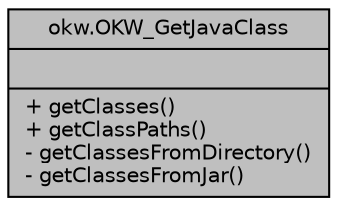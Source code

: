 digraph "okw.OKW_GetJavaClass"
{
 // INTERACTIVE_SVG=YES
  edge [fontname="Helvetica",fontsize="10",labelfontname="Helvetica",labelfontsize="10"];
  node [fontname="Helvetica",fontsize="10",shape=record];
  Node1 [label="{okw.OKW_GetJavaClass\n||+ getClasses()\l+ getClassPaths()\l- getClassesFromDirectory()\l- getClassesFromJar()\l}",height=0.2,width=0.4,color="black", fillcolor="grey75", style="filled", fontcolor="black"];
}
